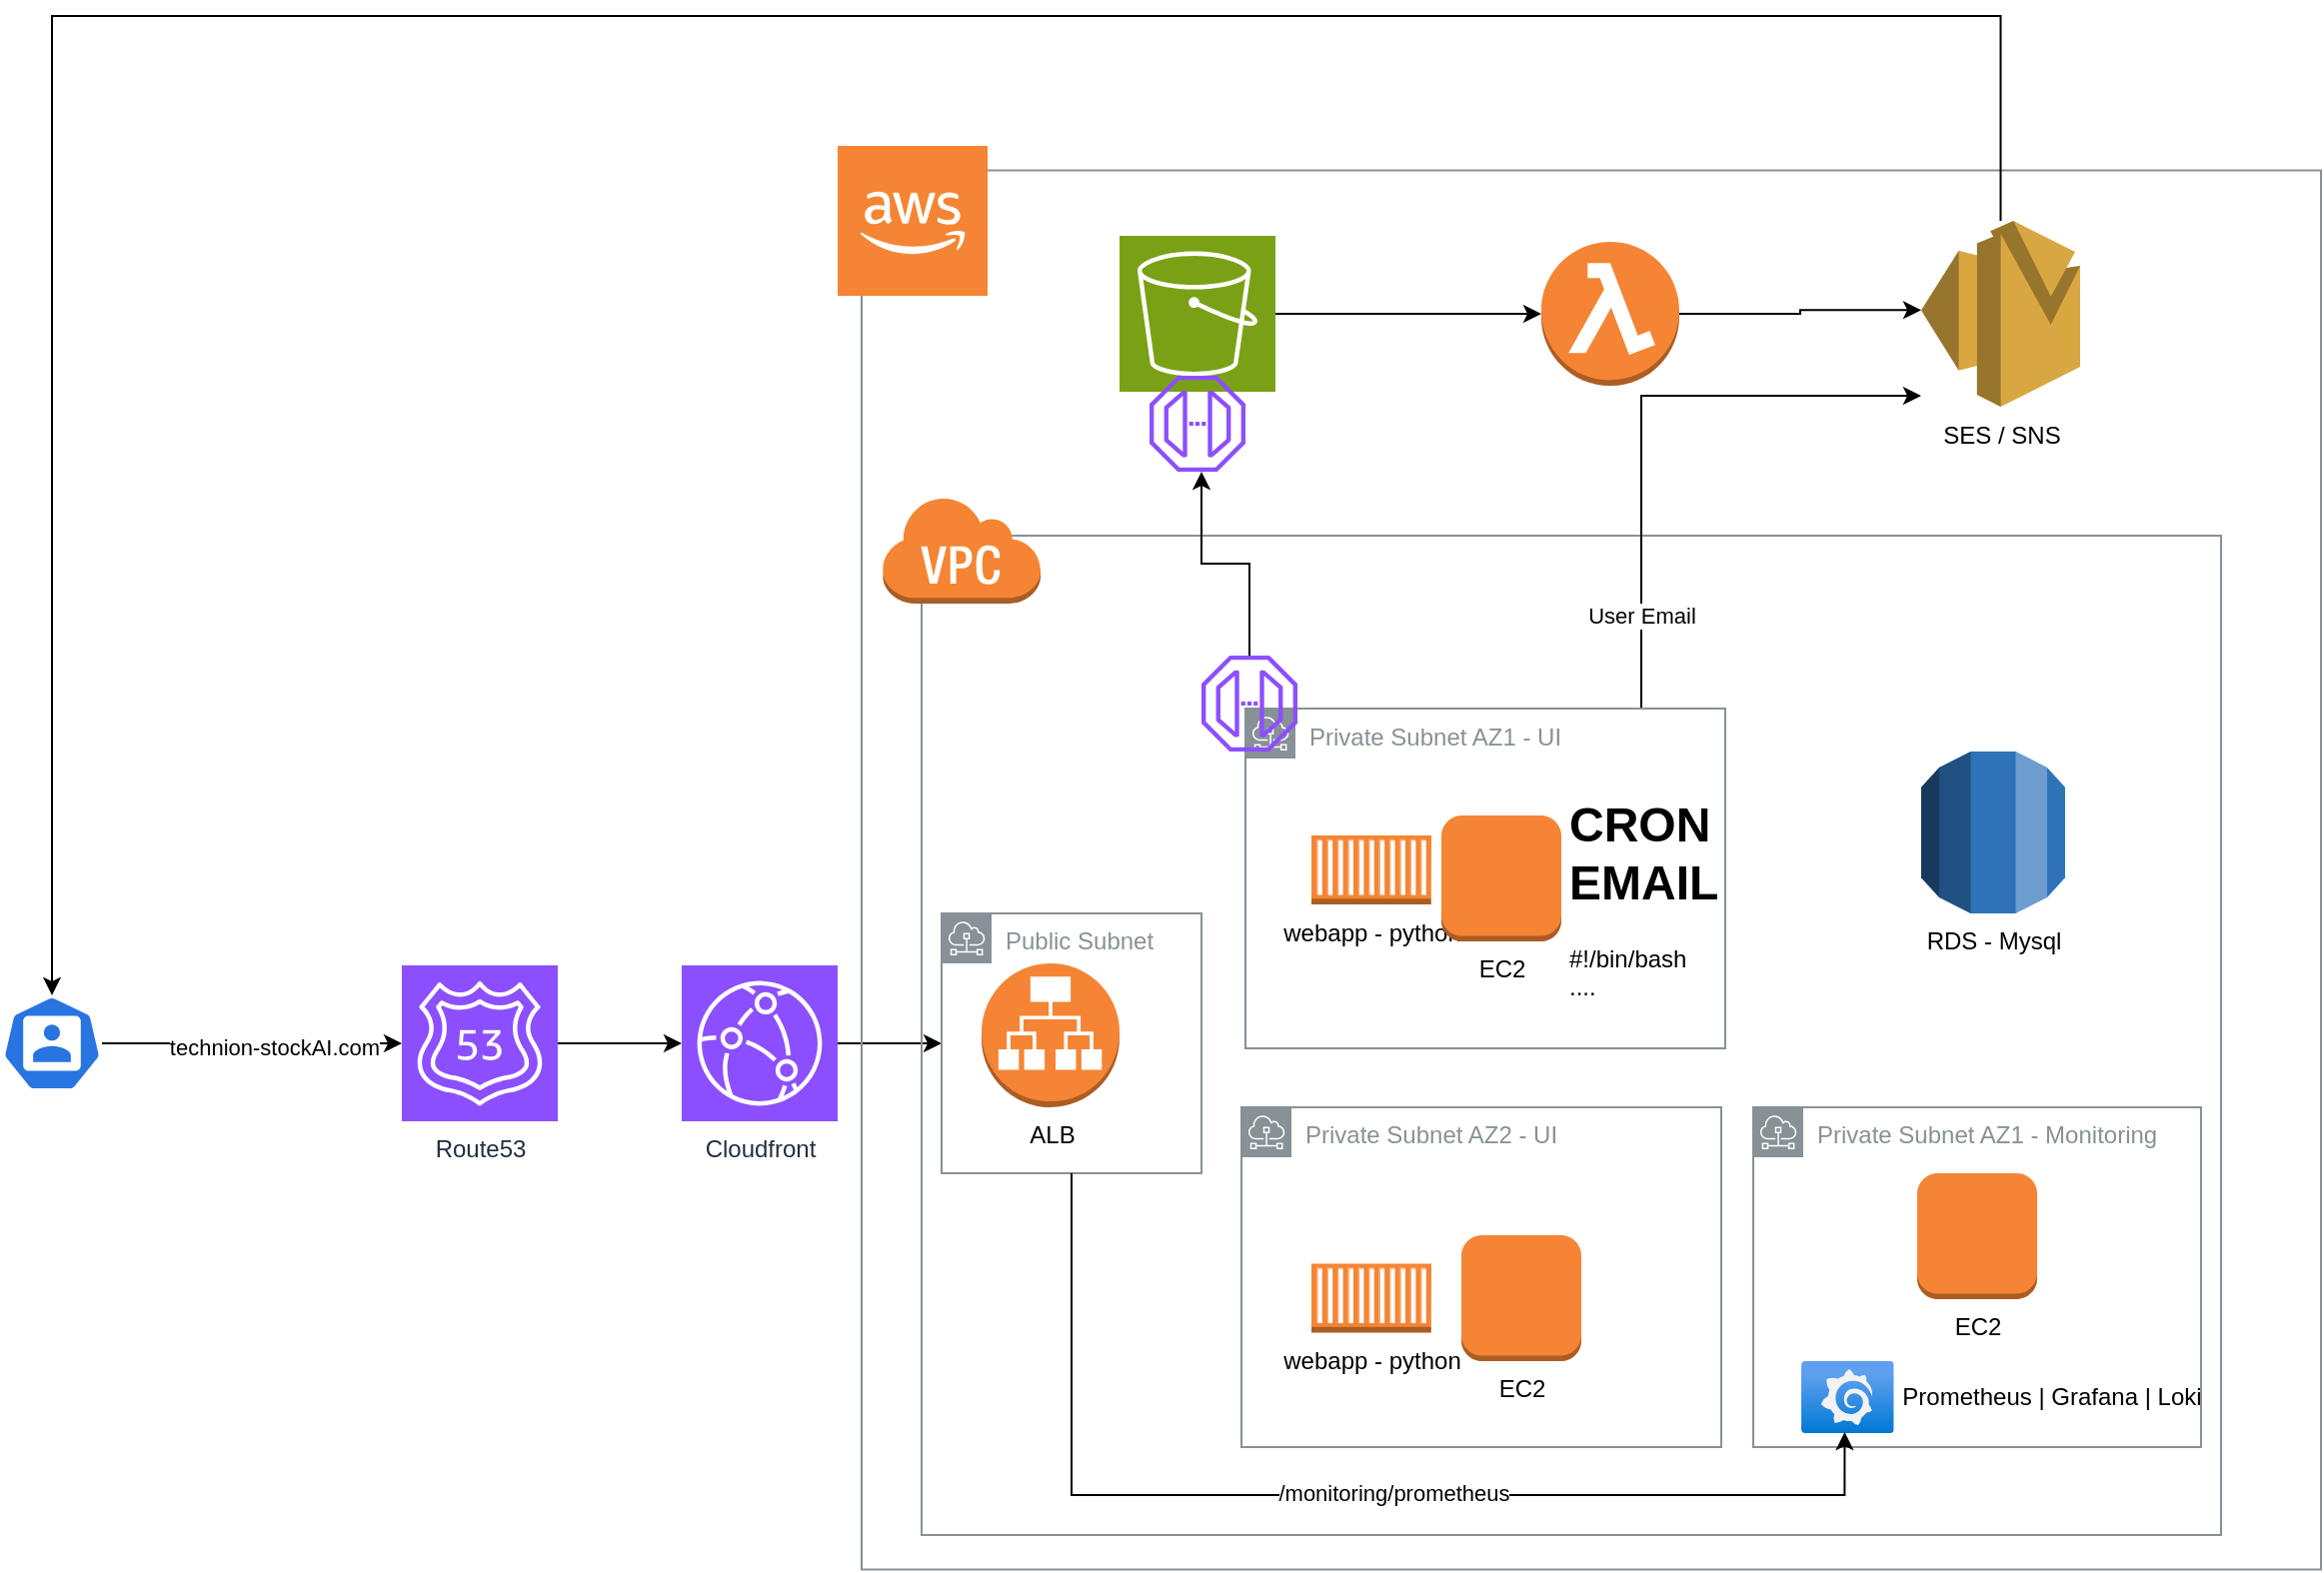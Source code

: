 <mxfile version="24.6.4" type="device">
  <diagram name="Page-1" id="ND3paqoBhJWKzw9pHB97">
    <mxGraphModel dx="1583" dy="2029" grid="1" gridSize="10" guides="1" tooltips="1" connect="1" arrows="1" fold="1" page="1" pageScale="1" pageWidth="850" pageHeight="1100" math="0" shadow="0">
      <root>
        <mxCell id="0" />
        <mxCell id="1" parent="0" />
        <mxCell id="HTKny5PETwqF1vjj6KgN-3" value="" style="aspect=fixed;sketch=0;html=1;dashed=0;whitespace=wrap;verticalLabelPosition=bottom;verticalAlign=top;fillColor=#2875E2;strokeColor=#ffffff;points=[[0.005,0.63,0],[0.1,0.2,0],[0.9,0.2,0],[0.5,0,0],[0.995,0.63,0],[0.72,0.99,0],[0.5,1,0],[0.28,0.99,0]];shape=mxgraph.kubernetes.icon2;prIcon=user" vertex="1" parent="1">
          <mxGeometry x="30" y="350" width="50" height="48" as="geometry" />
        </mxCell>
        <mxCell id="HTKny5PETwqF1vjj6KgN-45" style="edgeStyle=orthogonalEdgeStyle;rounded=0;orthogonalLoop=1;jettySize=auto;html=1;" edge="1" parent="1" source="HTKny5PETwqF1vjj6KgN-4" target="HTKny5PETwqF1vjj6KgN-24">
          <mxGeometry relative="1" as="geometry" />
        </mxCell>
        <mxCell id="HTKny5PETwqF1vjj6KgN-4" value="Cloudfront" style="sketch=0;points=[[0,0,0],[0.25,0,0],[0.5,0,0],[0.75,0,0],[1,0,0],[0,1,0],[0.25,1,0],[0.5,1,0],[0.75,1,0],[1,1,0],[0,0.25,0],[0,0.5,0],[0,0.75,0],[1,0.25,0],[1,0.5,0],[1,0.75,0]];outlineConnect=0;fontColor=#232F3E;fillColor=#8C4FFF;strokeColor=#ffffff;dashed=0;verticalLabelPosition=bottom;verticalAlign=top;align=center;html=1;fontSize=12;fontStyle=0;aspect=fixed;shape=mxgraph.aws4.resourceIcon;resIcon=mxgraph.aws4.cloudfront;" vertex="1" parent="1">
          <mxGeometry x="370" y="335" width="78" height="78" as="geometry" />
        </mxCell>
        <mxCell id="HTKny5PETwqF1vjj6KgN-6" value="Route53" style="sketch=0;points=[[0,0,0],[0.25,0,0],[0.5,0,0],[0.75,0,0],[1,0,0],[0,1,0],[0.25,1,0],[0.5,1,0],[0.75,1,0],[1,1,0],[0,0.25,0],[0,0.5,0],[0,0.75,0],[1,0.25,0],[1,0.5,0],[1,0.75,0]];outlineConnect=0;fontColor=#232F3E;fillColor=#8C4FFF;strokeColor=#ffffff;dashed=0;verticalLabelPosition=bottom;verticalAlign=top;align=center;html=1;fontSize=12;fontStyle=0;aspect=fixed;shape=mxgraph.aws4.resourceIcon;resIcon=mxgraph.aws4.route_53;" vertex="1" parent="1">
          <mxGeometry x="230" y="335" width="78" height="78" as="geometry" />
        </mxCell>
        <mxCell id="HTKny5PETwqF1vjj6KgN-7" style="edgeStyle=orthogonalEdgeStyle;rounded=0;orthogonalLoop=1;jettySize=auto;html=1;entryX=0;entryY=0.5;entryDx=0;entryDy=0;entryPerimeter=0;" edge="1" parent="1" source="HTKny5PETwqF1vjj6KgN-3" target="HTKny5PETwqF1vjj6KgN-6">
          <mxGeometry relative="1" as="geometry" />
        </mxCell>
        <mxCell id="HTKny5PETwqF1vjj6KgN-8" value="technion-stockAI.com" style="edgeLabel;html=1;align=center;verticalAlign=middle;resizable=0;points=[];" vertex="1" connectable="0" parent="HTKny5PETwqF1vjj6KgN-7">
          <mxGeometry x="0.137" y="-2" relative="1" as="geometry">
            <mxPoint as="offset" />
          </mxGeometry>
        </mxCell>
        <mxCell id="HTKny5PETwqF1vjj6KgN-9" style="edgeStyle=orthogonalEdgeStyle;rounded=0;orthogonalLoop=1;jettySize=auto;html=1;entryX=0;entryY=0.5;entryDx=0;entryDy=0;entryPerimeter=0;" edge="1" parent="1" source="HTKny5PETwqF1vjj6KgN-6" target="HTKny5PETwqF1vjj6KgN-4">
          <mxGeometry relative="1" as="geometry" />
        </mxCell>
        <mxCell id="HTKny5PETwqF1vjj6KgN-10" value="VPC" style="sketch=0;outlineConnect=0;gradientColor=none;html=1;whiteSpace=wrap;fontSize=12;fontStyle=0;shape=mxgraph.aws4.group;grIcon=mxgraph.aws4.group_vpc;strokeColor=#879196;fillColor=none;verticalAlign=top;align=left;spacingLeft=30;fontColor=#879196;dashed=0;" vertex="1" parent="1">
          <mxGeometry x="490" y="120" width="650" height="500" as="geometry" />
        </mxCell>
        <mxCell id="HTKny5PETwqF1vjj6KgN-12" value="ALB" style="outlineConnect=0;dashed=0;verticalLabelPosition=bottom;verticalAlign=top;align=center;html=1;shape=mxgraph.aws3.application_load_balancer;fillColor=#F58534;gradientColor=none;" vertex="1" parent="1">
          <mxGeometry x="520" y="334" width="69" height="72" as="geometry" />
        </mxCell>
        <mxCell id="HTKny5PETwqF1vjj6KgN-18" value="VPC" style="sketch=0;outlineConnect=0;gradientColor=none;html=1;whiteSpace=wrap;fontSize=12;fontStyle=0;shape=mxgraph.aws4.group;grIcon=mxgraph.aws4.group_vpc;strokeColor=#879196;fillColor=none;verticalAlign=top;align=left;spacingLeft=30;fontColor=#879196;dashed=0;" vertex="1" parent="1">
          <mxGeometry x="460" y="-62.75" width="730" height="700" as="geometry" />
        </mxCell>
        <mxCell id="HTKny5PETwqF1vjj6KgN-13" value="webapp - python" style="outlineConnect=0;dashed=0;verticalLabelPosition=bottom;verticalAlign=top;align=center;html=1;shape=mxgraph.aws3.ec2_compute_container;fillColor=#F58534;gradientColor=none;" vertex="1" parent="1">
          <mxGeometry x="685" y="270" width="60" height="34.5" as="geometry" />
        </mxCell>
        <mxCell id="HTKny5PETwqF1vjj6KgN-14" value="" style="outlineConnect=0;dashed=0;verticalLabelPosition=bottom;verticalAlign=top;align=center;html=1;shape=mxgraph.aws3.lambda_function;fillColor=#F58534;gradientColor=none;" vertex="1" parent="1">
          <mxGeometry x="800" y="-27" width="69" height="72" as="geometry" />
        </mxCell>
        <mxCell id="HTKny5PETwqF1vjj6KgN-15" value="EC2" style="outlineConnect=0;dashed=0;verticalLabelPosition=bottom;verticalAlign=top;align=center;html=1;shape=mxgraph.aws3.instance;fillColor=#F58534;gradientColor=none;" vertex="1" parent="1">
          <mxGeometry x="750" y="260" width="60" height="63" as="geometry" />
        </mxCell>
        <mxCell id="HTKny5PETwqF1vjj6KgN-16" value="RDS - Mysql" style="outlineConnect=0;dashed=0;verticalLabelPosition=bottom;verticalAlign=top;align=center;html=1;shape=mxgraph.aws3.rds;fillColor=#2E73B8;gradientColor=none;" vertex="1" parent="1">
          <mxGeometry x="990" y="228" width="72" height="81" as="geometry" />
        </mxCell>
        <mxCell id="HTKny5PETwqF1vjj6KgN-17" value="" style="outlineConnect=0;dashed=0;verticalLabelPosition=bottom;verticalAlign=top;align=center;html=1;shape=mxgraph.aws3.virtual_private_cloud;fillColor=#F58534;gradientColor=none;" vertex="1" parent="1">
          <mxGeometry x="470" y="100" width="79.5" height="54" as="geometry" />
        </mxCell>
        <mxCell id="HTKny5PETwqF1vjj6KgN-19" value="" style="outlineConnect=0;dashed=0;verticalLabelPosition=bottom;verticalAlign=top;align=center;html=1;shape=mxgraph.aws3.cloud_2;fillColor=#F58534;gradientColor=none;" vertex="1" parent="1">
          <mxGeometry x="448" y="-75" width="75" height="75" as="geometry" />
        </mxCell>
        <mxCell id="HTKny5PETwqF1vjj6KgN-20" value="" style="sketch=0;points=[[0,0,0],[0.25,0,0],[0.5,0,0],[0.75,0,0],[1,0,0],[0,1,0],[0.25,1,0],[0.5,1,0],[0.75,1,0],[1,1,0],[0,0.25,0],[0,0.5,0],[0,0.75,0],[1,0.25,0],[1,0.5,0],[1,0.75,0]];outlineConnect=0;fontColor=#232F3E;fillColor=#7AA116;strokeColor=#ffffff;dashed=0;verticalLabelPosition=bottom;verticalAlign=top;align=center;html=1;fontSize=12;fontStyle=0;aspect=fixed;shape=mxgraph.aws4.resourceIcon;resIcon=mxgraph.aws4.s3;" vertex="1" parent="1">
          <mxGeometry x="589" y="-30" width="78" height="78" as="geometry" />
        </mxCell>
        <mxCell id="HTKny5PETwqF1vjj6KgN-21" value="" style="sketch=0;outlineConnect=0;fontColor=#232F3E;gradientColor=none;fillColor=#8C4FFF;strokeColor=none;dashed=0;verticalLabelPosition=bottom;verticalAlign=top;align=center;html=1;fontSize=12;fontStyle=0;aspect=fixed;pointerEvents=1;shape=mxgraph.aws4.endpoint;" vertex="1" parent="1">
          <mxGeometry x="604" y="40" width="48" height="48" as="geometry" />
        </mxCell>
        <mxCell id="HTKny5PETwqF1vjj6KgN-24" value="Public Subnet" style="sketch=0;outlineConnect=0;gradientColor=none;html=1;whiteSpace=wrap;fontSize=12;fontStyle=0;shape=mxgraph.aws4.group;grIcon=mxgraph.aws4.group_subnet;strokeColor=#879196;fillColor=none;verticalAlign=top;align=left;spacingLeft=30;fontColor=#879196;dashed=0;" vertex="1" parent="1">
          <mxGeometry x="500" y="309" width="130" height="130" as="geometry" />
        </mxCell>
        <mxCell id="HTKny5PETwqF1vjj6KgN-41" style="edgeStyle=orthogonalEdgeStyle;rounded=0;orthogonalLoop=1;jettySize=auto;html=1;" edge="1" parent="1" source="HTKny5PETwqF1vjj6KgN-25" target="HTKny5PETwqF1vjj6KgN-39">
          <mxGeometry relative="1" as="geometry">
            <Array as="points">
              <mxPoint x="850" y="50" />
            </Array>
          </mxGeometry>
        </mxCell>
        <mxCell id="HTKny5PETwqF1vjj6KgN-42" value="User Email" style="edgeLabel;html=1;align=center;verticalAlign=middle;resizable=0;points=[];" vertex="1" connectable="0" parent="HTKny5PETwqF1vjj6KgN-41">
          <mxGeometry x="-0.786" y="-1" relative="1" as="geometry">
            <mxPoint x="-1" y="-15" as="offset" />
          </mxGeometry>
        </mxCell>
        <mxCell id="HTKny5PETwqF1vjj6KgN-25" value="Private Subnet AZ1 - UI" style="sketch=0;outlineConnect=0;gradientColor=none;html=1;whiteSpace=wrap;fontSize=12;fontStyle=0;shape=mxgraph.aws4.group;grIcon=mxgraph.aws4.group_subnet;strokeColor=#879196;fillColor=none;verticalAlign=top;align=left;spacingLeft=30;fontColor=#879196;dashed=0;" vertex="1" parent="1">
          <mxGeometry x="652" y="206.5" width="240" height="170" as="geometry" />
        </mxCell>
        <mxCell id="HTKny5PETwqF1vjj6KgN-26" value="Private Subnet AZ2 - UI" style="sketch=0;outlineConnect=0;gradientColor=none;html=1;whiteSpace=wrap;fontSize=12;fontStyle=0;shape=mxgraph.aws4.group;grIcon=mxgraph.aws4.group_subnet;strokeColor=#879196;fillColor=none;verticalAlign=top;align=left;spacingLeft=30;fontColor=#879196;dashed=0;" vertex="1" parent="1">
          <mxGeometry x="650" y="406" width="240" height="170" as="geometry" />
        </mxCell>
        <mxCell id="HTKny5PETwqF1vjj6KgN-28" style="edgeStyle=orthogonalEdgeStyle;rounded=0;orthogonalLoop=1;jettySize=auto;html=1;" edge="1" parent="1" source="HTKny5PETwqF1vjj6KgN-27" target="HTKny5PETwqF1vjj6KgN-21">
          <mxGeometry relative="1" as="geometry">
            <Array as="points">
              <mxPoint x="654" y="134" />
              <mxPoint x="630" y="134" />
            </Array>
          </mxGeometry>
        </mxCell>
        <mxCell id="HTKny5PETwqF1vjj6KgN-27" value="" style="sketch=0;outlineConnect=0;fontColor=#232F3E;gradientColor=none;fillColor=#8C4FFF;strokeColor=none;dashed=0;verticalLabelPosition=bottom;verticalAlign=top;align=center;html=1;fontSize=12;fontStyle=0;aspect=fixed;pointerEvents=1;shape=mxgraph.aws4.endpoint;" vertex="1" parent="1">
          <mxGeometry x="630" y="180" width="48" height="48" as="geometry" />
        </mxCell>
        <mxCell id="HTKny5PETwqF1vjj6KgN-29" value="EC2" style="outlineConnect=0;dashed=0;verticalLabelPosition=bottom;verticalAlign=top;align=center;html=1;shape=mxgraph.aws3.instance;fillColor=#F58534;gradientColor=none;" vertex="1" parent="1">
          <mxGeometry x="760" y="470" width="60" height="63" as="geometry" />
        </mxCell>
        <mxCell id="HTKny5PETwqF1vjj6KgN-30" value="webapp - python" style="outlineConnect=0;dashed=0;verticalLabelPosition=bottom;verticalAlign=top;align=center;html=1;shape=mxgraph.aws3.ec2_compute_container;fillColor=#F58534;gradientColor=none;" vertex="1" parent="1">
          <mxGeometry x="685" y="484.25" width="60" height="34.5" as="geometry" />
        </mxCell>
        <mxCell id="HTKny5PETwqF1vjj6KgN-32" value="Private Subnet AZ1 - Monitoring" style="sketch=0;outlineConnect=0;gradientColor=none;html=1;whiteSpace=wrap;fontSize=12;fontStyle=0;shape=mxgraph.aws4.group;grIcon=mxgraph.aws4.group_subnet;strokeColor=#879196;fillColor=none;verticalAlign=top;align=left;spacingLeft=30;fontColor=#879196;dashed=0;" vertex="1" parent="1">
          <mxGeometry x="906" y="406" width="224" height="170" as="geometry" />
        </mxCell>
        <mxCell id="HTKny5PETwqF1vjj6KgN-33" value="EC2" style="outlineConnect=0;dashed=0;verticalLabelPosition=bottom;verticalAlign=top;align=center;html=1;shape=mxgraph.aws3.instance;fillColor=#F58534;gradientColor=none;" vertex="1" parent="1">
          <mxGeometry x="988" y="439" width="60" height="63" as="geometry" />
        </mxCell>
        <mxCell id="HTKny5PETwqF1vjj6KgN-34" value="" style="image;aspect=fixed;html=1;points=[];align=center;fontSize=12;image=img/lib/azure2/other/Grafana.svg;" vertex="1" parent="1">
          <mxGeometry x="930" y="533" width="46.36" height="36" as="geometry" />
        </mxCell>
        <mxCell id="HTKny5PETwqF1vjj6KgN-35" value="Prometheus | Grafana | Loki" style="text;html=1;align=center;verticalAlign=middle;resizable=0;points=[];autosize=1;strokeColor=none;fillColor=none;" vertex="1" parent="1">
          <mxGeometry x="970" y="536" width="170" height="30" as="geometry" />
        </mxCell>
        <mxCell id="HTKny5PETwqF1vjj6KgN-36" style="edgeStyle=orthogonalEdgeStyle;rounded=0;orthogonalLoop=1;jettySize=auto;html=1;entryX=0.469;entryY=0.987;entryDx=0;entryDy=0;entryPerimeter=0;" edge="1" parent="1" source="HTKny5PETwqF1vjj6KgN-24" target="HTKny5PETwqF1vjj6KgN-34">
          <mxGeometry relative="1" as="geometry">
            <Array as="points">
              <mxPoint x="565" y="600" />
              <mxPoint x="952" y="600" />
            </Array>
          </mxGeometry>
        </mxCell>
        <mxCell id="HTKny5PETwqF1vjj6KgN-37" value="/monitoring/prometheus" style="edgeLabel;html=1;align=center;verticalAlign=middle;resizable=0;points=[];" vertex="1" connectable="0" parent="HTKny5PETwqF1vjj6KgN-36">
          <mxGeometry x="0.11" y="1" relative="1" as="geometry">
            <mxPoint as="offset" />
          </mxGeometry>
        </mxCell>
        <mxCell id="HTKny5PETwqF1vjj6KgN-38" style="edgeStyle=orthogonalEdgeStyle;rounded=0;orthogonalLoop=1;jettySize=auto;html=1;entryX=0;entryY=0.5;entryDx=0;entryDy=0;entryPerimeter=0;" edge="1" parent="1" source="HTKny5PETwqF1vjj6KgN-20" target="HTKny5PETwqF1vjj6KgN-14">
          <mxGeometry relative="1" as="geometry" />
        </mxCell>
        <mxCell id="HTKny5PETwqF1vjj6KgN-39" value="SES / SNS" style="outlineConnect=0;dashed=0;verticalLabelPosition=bottom;verticalAlign=top;align=center;html=1;shape=mxgraph.aws3.ses;fillColor=#D9A741;gradientColor=none;" vertex="1" parent="1">
          <mxGeometry x="990" y="-37.5" width="79.5" height="93" as="geometry" />
        </mxCell>
        <mxCell id="HTKny5PETwqF1vjj6KgN-40" style="edgeStyle=orthogonalEdgeStyle;rounded=0;orthogonalLoop=1;jettySize=auto;html=1;entryX=0;entryY=0.48;entryDx=0;entryDy=0;entryPerimeter=0;" edge="1" parent="1" source="HTKny5PETwqF1vjj6KgN-14" target="HTKny5PETwqF1vjj6KgN-39">
          <mxGeometry relative="1" as="geometry" />
        </mxCell>
        <mxCell id="HTKny5PETwqF1vjj6KgN-43" style="edgeStyle=orthogonalEdgeStyle;rounded=0;orthogonalLoop=1;jettySize=auto;html=1;entryX=0.5;entryY=0;entryDx=0;entryDy=0;entryPerimeter=0;" edge="1" parent="1" source="HTKny5PETwqF1vjj6KgN-39" target="HTKny5PETwqF1vjj6KgN-3">
          <mxGeometry relative="1" as="geometry">
            <Array as="points">
              <mxPoint x="1030" y="-140" />
              <mxPoint x="55" y="-140" />
            </Array>
          </mxGeometry>
        </mxCell>
        <mxCell id="HTKny5PETwqF1vjj6KgN-44" value="&lt;h1 style=&quot;margin-top: 0px;&quot;&gt;CRON EMAIL&lt;/h1&gt;&lt;div&gt;#!/bin/bash&lt;/div&gt;&lt;div&gt;....&lt;/div&gt;" style="text;html=1;whiteSpace=wrap;overflow=hidden;rounded=0;" vertex="1" parent="1">
          <mxGeometry x="812" y="243.5" width="80" height="106.5" as="geometry" />
        </mxCell>
      </root>
    </mxGraphModel>
  </diagram>
</mxfile>
